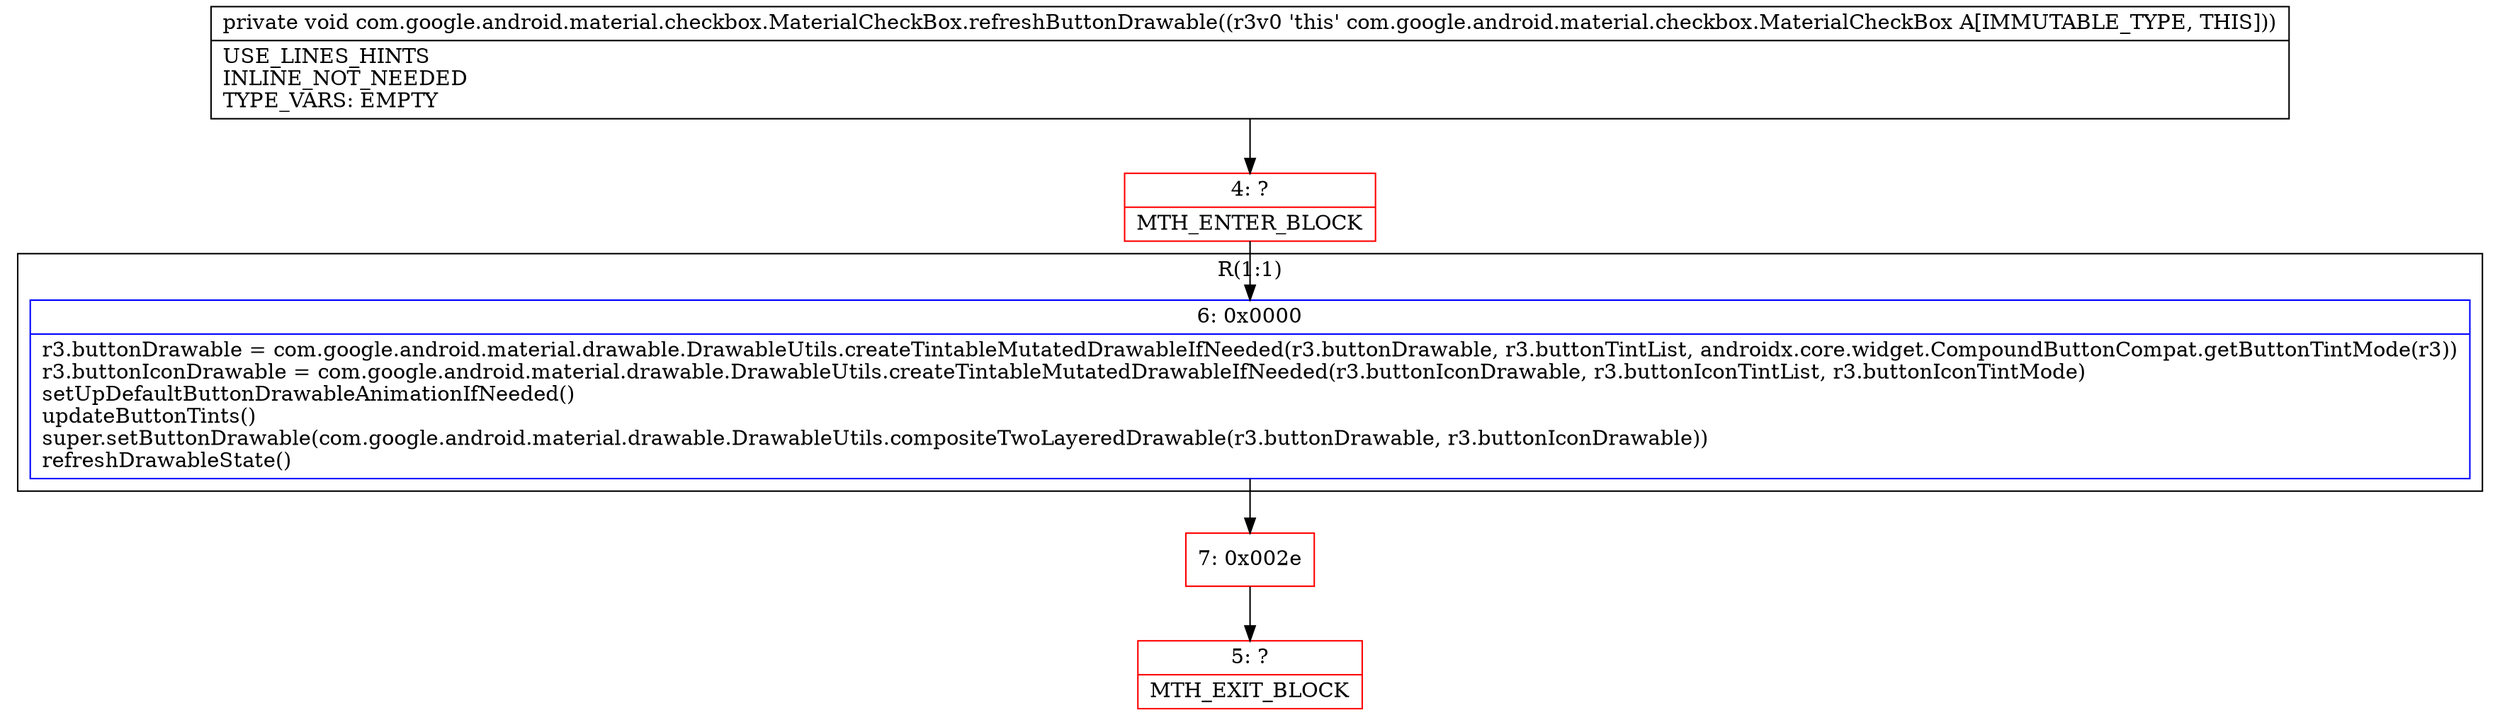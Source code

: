 digraph "CFG forcom.google.android.material.checkbox.MaterialCheckBox.refreshButtonDrawable()V" {
subgraph cluster_Region_1890149900 {
label = "R(1:1)";
node [shape=record,color=blue];
Node_6 [shape=record,label="{6\:\ 0x0000|r3.buttonDrawable = com.google.android.material.drawable.DrawableUtils.createTintableMutatedDrawableIfNeeded(r3.buttonDrawable, r3.buttonTintList, androidx.core.widget.CompoundButtonCompat.getButtonTintMode(r3))\lr3.buttonIconDrawable = com.google.android.material.drawable.DrawableUtils.createTintableMutatedDrawableIfNeeded(r3.buttonIconDrawable, r3.buttonIconTintList, r3.buttonIconTintMode)\lsetUpDefaultButtonDrawableAnimationIfNeeded()\lupdateButtonTints()\lsuper.setButtonDrawable(com.google.android.material.drawable.DrawableUtils.compositeTwoLayeredDrawable(r3.buttonDrawable, r3.buttonIconDrawable))\lrefreshDrawableState()\l}"];
}
Node_4 [shape=record,color=red,label="{4\:\ ?|MTH_ENTER_BLOCK\l}"];
Node_7 [shape=record,color=red,label="{7\:\ 0x002e}"];
Node_5 [shape=record,color=red,label="{5\:\ ?|MTH_EXIT_BLOCK\l}"];
MethodNode[shape=record,label="{private void com.google.android.material.checkbox.MaterialCheckBox.refreshButtonDrawable((r3v0 'this' com.google.android.material.checkbox.MaterialCheckBox A[IMMUTABLE_TYPE, THIS]))  | USE_LINES_HINTS\lINLINE_NOT_NEEDED\lTYPE_VARS: EMPTY\l}"];
MethodNode -> Node_4;Node_6 -> Node_7;
Node_4 -> Node_6;
Node_7 -> Node_5;
}

